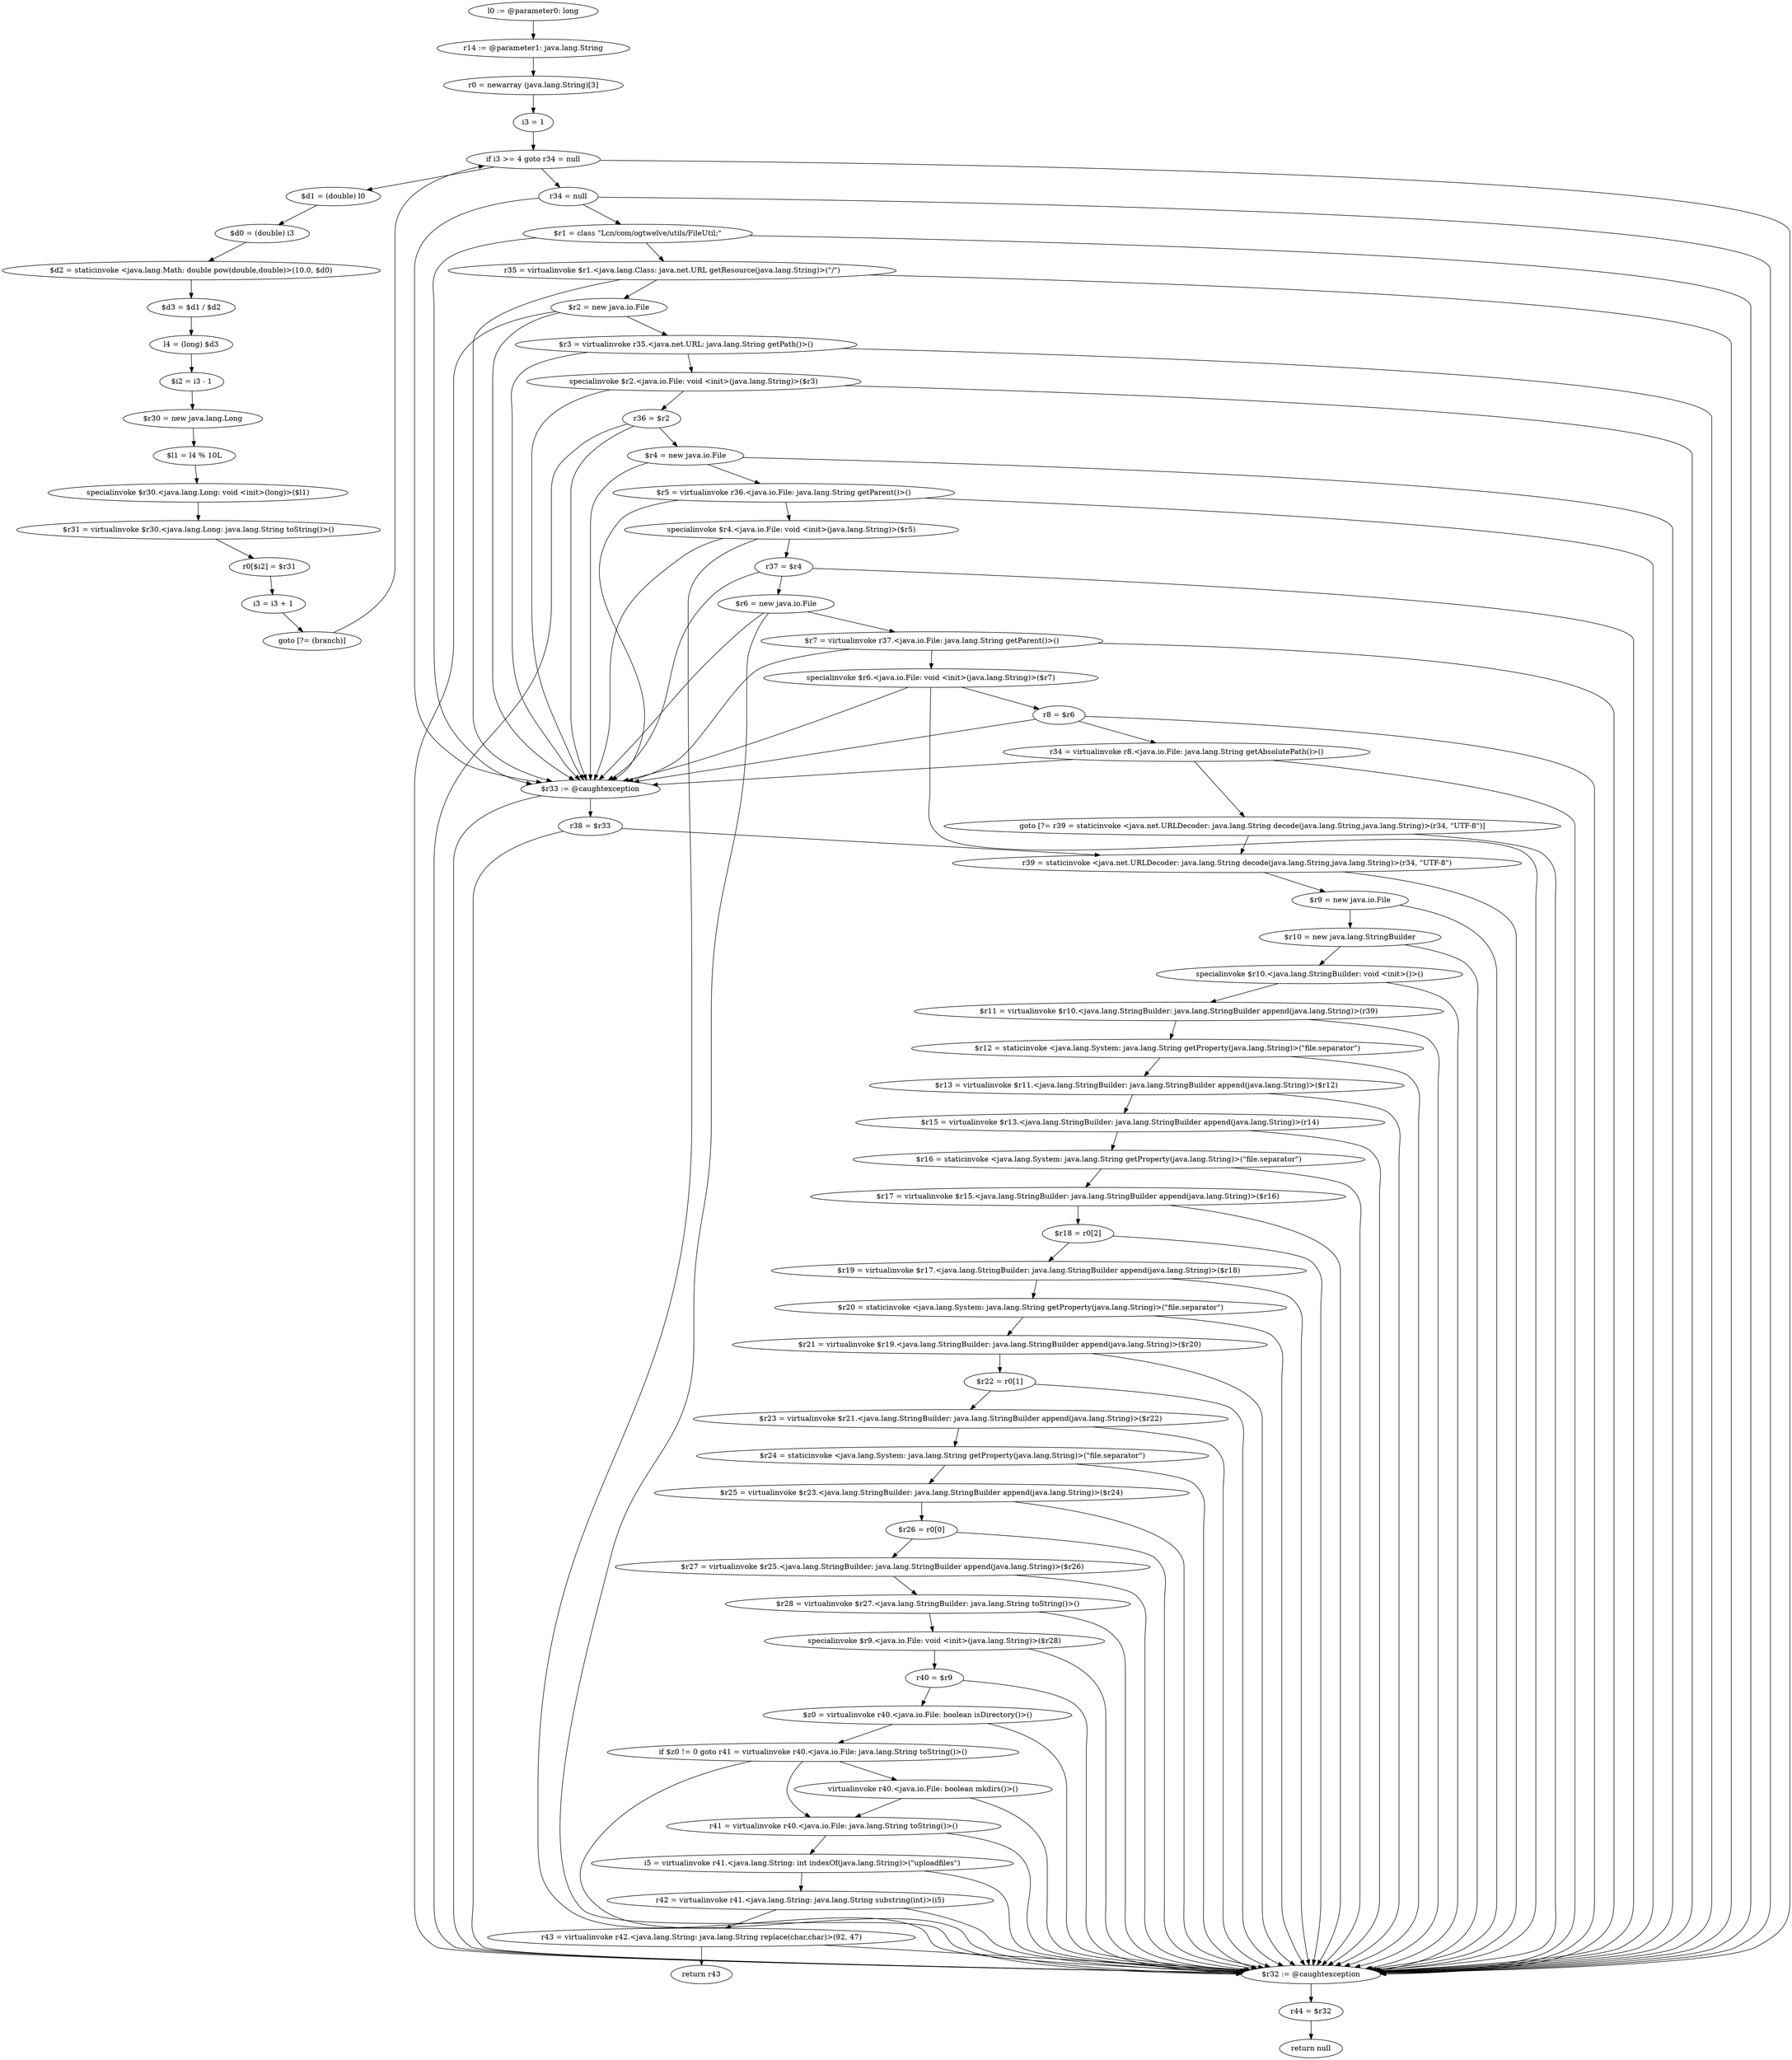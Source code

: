 digraph "unitGraph" {
    "l0 := @parameter0: long"
    "r14 := @parameter1: java.lang.String"
    "r0 = newarray (java.lang.String)[3]"
    "i3 = 1"
    "if i3 >= 4 goto r34 = null"
    "$d1 = (double) l0"
    "$d0 = (double) i3"
    "$d2 = staticinvoke <java.lang.Math: double pow(double,double)>(10.0, $d0)"
    "$d3 = $d1 / $d2"
    "l4 = (long) $d3"
    "$i2 = i3 - 1"
    "$r30 = new java.lang.Long"
    "$l1 = l4 % 10L"
    "specialinvoke $r30.<java.lang.Long: void <init>(long)>($l1)"
    "$r31 = virtualinvoke $r30.<java.lang.Long: java.lang.String toString()>()"
    "r0[$i2] = $r31"
    "i3 = i3 + 1"
    "goto [?= (branch)]"
    "r34 = null"
    "$r1 = class \"Lcn/com/ogtwelve/utils/FileUtil;\""
    "r35 = virtualinvoke $r1.<java.lang.Class: java.net.URL getResource(java.lang.String)>(\"/\")"
    "$r2 = new java.io.File"
    "$r3 = virtualinvoke r35.<java.net.URL: java.lang.String getPath()>()"
    "specialinvoke $r2.<java.io.File: void <init>(java.lang.String)>($r3)"
    "r36 = $r2"
    "$r4 = new java.io.File"
    "$r5 = virtualinvoke r36.<java.io.File: java.lang.String getParent()>()"
    "specialinvoke $r4.<java.io.File: void <init>(java.lang.String)>($r5)"
    "r37 = $r4"
    "$r6 = new java.io.File"
    "$r7 = virtualinvoke r37.<java.io.File: java.lang.String getParent()>()"
    "specialinvoke $r6.<java.io.File: void <init>(java.lang.String)>($r7)"
    "r8 = $r6"
    "r34 = virtualinvoke r8.<java.io.File: java.lang.String getAbsolutePath()>()"
    "goto [?= r39 = staticinvoke <java.net.URLDecoder: java.lang.String decode(java.lang.String,java.lang.String)>(r34, \"UTF-8\")]"
    "$r33 := @caughtexception"
    "r38 = $r33"
    "r39 = staticinvoke <java.net.URLDecoder: java.lang.String decode(java.lang.String,java.lang.String)>(r34, \"UTF-8\")"
    "$r9 = new java.io.File"
    "$r10 = new java.lang.StringBuilder"
    "specialinvoke $r10.<java.lang.StringBuilder: void <init>()>()"
    "$r11 = virtualinvoke $r10.<java.lang.StringBuilder: java.lang.StringBuilder append(java.lang.String)>(r39)"
    "$r12 = staticinvoke <java.lang.System: java.lang.String getProperty(java.lang.String)>(\"file.separator\")"
    "$r13 = virtualinvoke $r11.<java.lang.StringBuilder: java.lang.StringBuilder append(java.lang.String)>($r12)"
    "$r15 = virtualinvoke $r13.<java.lang.StringBuilder: java.lang.StringBuilder append(java.lang.String)>(r14)"
    "$r16 = staticinvoke <java.lang.System: java.lang.String getProperty(java.lang.String)>(\"file.separator\")"
    "$r17 = virtualinvoke $r15.<java.lang.StringBuilder: java.lang.StringBuilder append(java.lang.String)>($r16)"
    "$r18 = r0[2]"
    "$r19 = virtualinvoke $r17.<java.lang.StringBuilder: java.lang.StringBuilder append(java.lang.String)>($r18)"
    "$r20 = staticinvoke <java.lang.System: java.lang.String getProperty(java.lang.String)>(\"file.separator\")"
    "$r21 = virtualinvoke $r19.<java.lang.StringBuilder: java.lang.StringBuilder append(java.lang.String)>($r20)"
    "$r22 = r0[1]"
    "$r23 = virtualinvoke $r21.<java.lang.StringBuilder: java.lang.StringBuilder append(java.lang.String)>($r22)"
    "$r24 = staticinvoke <java.lang.System: java.lang.String getProperty(java.lang.String)>(\"file.separator\")"
    "$r25 = virtualinvoke $r23.<java.lang.StringBuilder: java.lang.StringBuilder append(java.lang.String)>($r24)"
    "$r26 = r0[0]"
    "$r27 = virtualinvoke $r25.<java.lang.StringBuilder: java.lang.StringBuilder append(java.lang.String)>($r26)"
    "$r28 = virtualinvoke $r27.<java.lang.StringBuilder: java.lang.String toString()>()"
    "specialinvoke $r9.<java.io.File: void <init>(java.lang.String)>($r28)"
    "r40 = $r9"
    "$z0 = virtualinvoke r40.<java.io.File: boolean isDirectory()>()"
    "if $z0 != 0 goto r41 = virtualinvoke r40.<java.io.File: java.lang.String toString()>()"
    "virtualinvoke r40.<java.io.File: boolean mkdirs()>()"
    "r41 = virtualinvoke r40.<java.io.File: java.lang.String toString()>()"
    "i5 = virtualinvoke r41.<java.lang.String: int indexOf(java.lang.String)>(\"uploadfiles\")"
    "r42 = virtualinvoke r41.<java.lang.String: java.lang.String substring(int)>(i5)"
    "r43 = virtualinvoke r42.<java.lang.String: java.lang.String replace(char,char)>(92, 47)"
    "return r43"
    "$r32 := @caughtexception"
    "r44 = $r32"
    "return null"
    "l0 := @parameter0: long"->"r14 := @parameter1: java.lang.String";
    "r14 := @parameter1: java.lang.String"->"r0 = newarray (java.lang.String)[3]";
    "r0 = newarray (java.lang.String)[3]"->"i3 = 1";
    "i3 = 1"->"if i3 >= 4 goto r34 = null";
    "if i3 >= 4 goto r34 = null"->"$d1 = (double) l0";
    "if i3 >= 4 goto r34 = null"->"r34 = null";
    "if i3 >= 4 goto r34 = null"->"$r32 := @caughtexception";
    "$d1 = (double) l0"->"$d0 = (double) i3";
    "$d0 = (double) i3"->"$d2 = staticinvoke <java.lang.Math: double pow(double,double)>(10.0, $d0)";
    "$d2 = staticinvoke <java.lang.Math: double pow(double,double)>(10.0, $d0)"->"$d3 = $d1 / $d2";
    "$d3 = $d1 / $d2"->"l4 = (long) $d3";
    "l4 = (long) $d3"->"$i2 = i3 - 1";
    "$i2 = i3 - 1"->"$r30 = new java.lang.Long";
    "$r30 = new java.lang.Long"->"$l1 = l4 % 10L";
    "$l1 = l4 % 10L"->"specialinvoke $r30.<java.lang.Long: void <init>(long)>($l1)";
    "specialinvoke $r30.<java.lang.Long: void <init>(long)>($l1)"->"$r31 = virtualinvoke $r30.<java.lang.Long: java.lang.String toString()>()";
    "$r31 = virtualinvoke $r30.<java.lang.Long: java.lang.String toString()>()"->"r0[$i2] = $r31";
    "r0[$i2] = $r31"->"i3 = i3 + 1";
    "i3 = i3 + 1"->"goto [?= (branch)]";
    "goto [?= (branch)]"->"if i3 >= 4 goto r34 = null";
    "r34 = null"->"$r33 := @caughtexception";
    "r34 = null"->"$r32 := @caughtexception";
    "r34 = null"->"$r1 = class \"Lcn/com/ogtwelve/utils/FileUtil;\"";
    "$r1 = class \"Lcn/com/ogtwelve/utils/FileUtil;\""->"$r33 := @caughtexception";
    "$r1 = class \"Lcn/com/ogtwelve/utils/FileUtil;\""->"$r32 := @caughtexception";
    "$r1 = class \"Lcn/com/ogtwelve/utils/FileUtil;\""->"r35 = virtualinvoke $r1.<java.lang.Class: java.net.URL getResource(java.lang.String)>(\"/\")";
    "r35 = virtualinvoke $r1.<java.lang.Class: java.net.URL getResource(java.lang.String)>(\"/\")"->"$r33 := @caughtexception";
    "r35 = virtualinvoke $r1.<java.lang.Class: java.net.URL getResource(java.lang.String)>(\"/\")"->"$r32 := @caughtexception";
    "r35 = virtualinvoke $r1.<java.lang.Class: java.net.URL getResource(java.lang.String)>(\"/\")"->"$r2 = new java.io.File";
    "$r2 = new java.io.File"->"$r33 := @caughtexception";
    "$r2 = new java.io.File"->"$r32 := @caughtexception";
    "$r2 = new java.io.File"->"$r3 = virtualinvoke r35.<java.net.URL: java.lang.String getPath()>()";
    "$r3 = virtualinvoke r35.<java.net.URL: java.lang.String getPath()>()"->"$r33 := @caughtexception";
    "$r3 = virtualinvoke r35.<java.net.URL: java.lang.String getPath()>()"->"$r32 := @caughtexception";
    "$r3 = virtualinvoke r35.<java.net.URL: java.lang.String getPath()>()"->"specialinvoke $r2.<java.io.File: void <init>(java.lang.String)>($r3)";
    "specialinvoke $r2.<java.io.File: void <init>(java.lang.String)>($r3)"->"$r33 := @caughtexception";
    "specialinvoke $r2.<java.io.File: void <init>(java.lang.String)>($r3)"->"$r32 := @caughtexception";
    "specialinvoke $r2.<java.io.File: void <init>(java.lang.String)>($r3)"->"r36 = $r2";
    "r36 = $r2"->"$r33 := @caughtexception";
    "r36 = $r2"->"$r32 := @caughtexception";
    "r36 = $r2"->"$r4 = new java.io.File";
    "$r4 = new java.io.File"->"$r33 := @caughtexception";
    "$r4 = new java.io.File"->"$r32 := @caughtexception";
    "$r4 = new java.io.File"->"$r5 = virtualinvoke r36.<java.io.File: java.lang.String getParent()>()";
    "$r5 = virtualinvoke r36.<java.io.File: java.lang.String getParent()>()"->"$r33 := @caughtexception";
    "$r5 = virtualinvoke r36.<java.io.File: java.lang.String getParent()>()"->"$r32 := @caughtexception";
    "$r5 = virtualinvoke r36.<java.io.File: java.lang.String getParent()>()"->"specialinvoke $r4.<java.io.File: void <init>(java.lang.String)>($r5)";
    "specialinvoke $r4.<java.io.File: void <init>(java.lang.String)>($r5)"->"$r33 := @caughtexception";
    "specialinvoke $r4.<java.io.File: void <init>(java.lang.String)>($r5)"->"$r32 := @caughtexception";
    "specialinvoke $r4.<java.io.File: void <init>(java.lang.String)>($r5)"->"r37 = $r4";
    "r37 = $r4"->"$r33 := @caughtexception";
    "r37 = $r4"->"$r32 := @caughtexception";
    "r37 = $r4"->"$r6 = new java.io.File";
    "$r6 = new java.io.File"->"$r33 := @caughtexception";
    "$r6 = new java.io.File"->"$r32 := @caughtexception";
    "$r6 = new java.io.File"->"$r7 = virtualinvoke r37.<java.io.File: java.lang.String getParent()>()";
    "$r7 = virtualinvoke r37.<java.io.File: java.lang.String getParent()>()"->"$r33 := @caughtexception";
    "$r7 = virtualinvoke r37.<java.io.File: java.lang.String getParent()>()"->"$r32 := @caughtexception";
    "$r7 = virtualinvoke r37.<java.io.File: java.lang.String getParent()>()"->"specialinvoke $r6.<java.io.File: void <init>(java.lang.String)>($r7)";
    "specialinvoke $r6.<java.io.File: void <init>(java.lang.String)>($r7)"->"$r33 := @caughtexception";
    "specialinvoke $r6.<java.io.File: void <init>(java.lang.String)>($r7)"->"$r32 := @caughtexception";
    "specialinvoke $r6.<java.io.File: void <init>(java.lang.String)>($r7)"->"r8 = $r6";
    "r8 = $r6"->"$r33 := @caughtexception";
    "r8 = $r6"->"$r32 := @caughtexception";
    "r8 = $r6"->"r34 = virtualinvoke r8.<java.io.File: java.lang.String getAbsolutePath()>()";
    "r34 = virtualinvoke r8.<java.io.File: java.lang.String getAbsolutePath()>()"->"$r33 := @caughtexception";
    "r34 = virtualinvoke r8.<java.io.File: java.lang.String getAbsolutePath()>()"->"$r32 := @caughtexception";
    "r34 = virtualinvoke r8.<java.io.File: java.lang.String getAbsolutePath()>()"->"goto [?= r39 = staticinvoke <java.net.URLDecoder: java.lang.String decode(java.lang.String,java.lang.String)>(r34, \"UTF-8\")]";
    "goto [?= r39 = staticinvoke <java.net.URLDecoder: java.lang.String decode(java.lang.String,java.lang.String)>(r34, \"UTF-8\")]"->"r39 = staticinvoke <java.net.URLDecoder: java.lang.String decode(java.lang.String,java.lang.String)>(r34, \"UTF-8\")";
    "goto [?= r39 = staticinvoke <java.net.URLDecoder: java.lang.String decode(java.lang.String,java.lang.String)>(r34, \"UTF-8\")]"->"$r32 := @caughtexception";
    "$r33 := @caughtexception"->"r38 = $r33";
    "$r33 := @caughtexception"->"$r32 := @caughtexception";
    "r38 = $r33"->"r39 = staticinvoke <java.net.URLDecoder: java.lang.String decode(java.lang.String,java.lang.String)>(r34, \"UTF-8\")";
    "r38 = $r33"->"$r32 := @caughtexception";
    "r39 = staticinvoke <java.net.URLDecoder: java.lang.String decode(java.lang.String,java.lang.String)>(r34, \"UTF-8\")"->"$r9 = new java.io.File";
    "r39 = staticinvoke <java.net.URLDecoder: java.lang.String decode(java.lang.String,java.lang.String)>(r34, \"UTF-8\")"->"$r32 := @caughtexception";
    "$r9 = new java.io.File"->"$r10 = new java.lang.StringBuilder";
    "$r9 = new java.io.File"->"$r32 := @caughtexception";
    "$r10 = new java.lang.StringBuilder"->"specialinvoke $r10.<java.lang.StringBuilder: void <init>()>()";
    "$r10 = new java.lang.StringBuilder"->"$r32 := @caughtexception";
    "specialinvoke $r10.<java.lang.StringBuilder: void <init>()>()"->"$r11 = virtualinvoke $r10.<java.lang.StringBuilder: java.lang.StringBuilder append(java.lang.String)>(r39)";
    "specialinvoke $r10.<java.lang.StringBuilder: void <init>()>()"->"$r32 := @caughtexception";
    "$r11 = virtualinvoke $r10.<java.lang.StringBuilder: java.lang.StringBuilder append(java.lang.String)>(r39)"->"$r12 = staticinvoke <java.lang.System: java.lang.String getProperty(java.lang.String)>(\"file.separator\")";
    "$r11 = virtualinvoke $r10.<java.lang.StringBuilder: java.lang.StringBuilder append(java.lang.String)>(r39)"->"$r32 := @caughtexception";
    "$r12 = staticinvoke <java.lang.System: java.lang.String getProperty(java.lang.String)>(\"file.separator\")"->"$r13 = virtualinvoke $r11.<java.lang.StringBuilder: java.lang.StringBuilder append(java.lang.String)>($r12)";
    "$r12 = staticinvoke <java.lang.System: java.lang.String getProperty(java.lang.String)>(\"file.separator\")"->"$r32 := @caughtexception";
    "$r13 = virtualinvoke $r11.<java.lang.StringBuilder: java.lang.StringBuilder append(java.lang.String)>($r12)"->"$r15 = virtualinvoke $r13.<java.lang.StringBuilder: java.lang.StringBuilder append(java.lang.String)>(r14)";
    "$r13 = virtualinvoke $r11.<java.lang.StringBuilder: java.lang.StringBuilder append(java.lang.String)>($r12)"->"$r32 := @caughtexception";
    "$r15 = virtualinvoke $r13.<java.lang.StringBuilder: java.lang.StringBuilder append(java.lang.String)>(r14)"->"$r16 = staticinvoke <java.lang.System: java.lang.String getProperty(java.lang.String)>(\"file.separator\")";
    "$r15 = virtualinvoke $r13.<java.lang.StringBuilder: java.lang.StringBuilder append(java.lang.String)>(r14)"->"$r32 := @caughtexception";
    "$r16 = staticinvoke <java.lang.System: java.lang.String getProperty(java.lang.String)>(\"file.separator\")"->"$r17 = virtualinvoke $r15.<java.lang.StringBuilder: java.lang.StringBuilder append(java.lang.String)>($r16)";
    "$r16 = staticinvoke <java.lang.System: java.lang.String getProperty(java.lang.String)>(\"file.separator\")"->"$r32 := @caughtexception";
    "$r17 = virtualinvoke $r15.<java.lang.StringBuilder: java.lang.StringBuilder append(java.lang.String)>($r16)"->"$r18 = r0[2]";
    "$r17 = virtualinvoke $r15.<java.lang.StringBuilder: java.lang.StringBuilder append(java.lang.String)>($r16)"->"$r32 := @caughtexception";
    "$r18 = r0[2]"->"$r19 = virtualinvoke $r17.<java.lang.StringBuilder: java.lang.StringBuilder append(java.lang.String)>($r18)";
    "$r18 = r0[2]"->"$r32 := @caughtexception";
    "$r19 = virtualinvoke $r17.<java.lang.StringBuilder: java.lang.StringBuilder append(java.lang.String)>($r18)"->"$r20 = staticinvoke <java.lang.System: java.lang.String getProperty(java.lang.String)>(\"file.separator\")";
    "$r19 = virtualinvoke $r17.<java.lang.StringBuilder: java.lang.StringBuilder append(java.lang.String)>($r18)"->"$r32 := @caughtexception";
    "$r20 = staticinvoke <java.lang.System: java.lang.String getProperty(java.lang.String)>(\"file.separator\")"->"$r21 = virtualinvoke $r19.<java.lang.StringBuilder: java.lang.StringBuilder append(java.lang.String)>($r20)";
    "$r20 = staticinvoke <java.lang.System: java.lang.String getProperty(java.lang.String)>(\"file.separator\")"->"$r32 := @caughtexception";
    "$r21 = virtualinvoke $r19.<java.lang.StringBuilder: java.lang.StringBuilder append(java.lang.String)>($r20)"->"$r22 = r0[1]";
    "$r21 = virtualinvoke $r19.<java.lang.StringBuilder: java.lang.StringBuilder append(java.lang.String)>($r20)"->"$r32 := @caughtexception";
    "$r22 = r0[1]"->"$r23 = virtualinvoke $r21.<java.lang.StringBuilder: java.lang.StringBuilder append(java.lang.String)>($r22)";
    "$r22 = r0[1]"->"$r32 := @caughtexception";
    "$r23 = virtualinvoke $r21.<java.lang.StringBuilder: java.lang.StringBuilder append(java.lang.String)>($r22)"->"$r24 = staticinvoke <java.lang.System: java.lang.String getProperty(java.lang.String)>(\"file.separator\")";
    "$r23 = virtualinvoke $r21.<java.lang.StringBuilder: java.lang.StringBuilder append(java.lang.String)>($r22)"->"$r32 := @caughtexception";
    "$r24 = staticinvoke <java.lang.System: java.lang.String getProperty(java.lang.String)>(\"file.separator\")"->"$r25 = virtualinvoke $r23.<java.lang.StringBuilder: java.lang.StringBuilder append(java.lang.String)>($r24)";
    "$r24 = staticinvoke <java.lang.System: java.lang.String getProperty(java.lang.String)>(\"file.separator\")"->"$r32 := @caughtexception";
    "$r25 = virtualinvoke $r23.<java.lang.StringBuilder: java.lang.StringBuilder append(java.lang.String)>($r24)"->"$r26 = r0[0]";
    "$r25 = virtualinvoke $r23.<java.lang.StringBuilder: java.lang.StringBuilder append(java.lang.String)>($r24)"->"$r32 := @caughtexception";
    "$r26 = r0[0]"->"$r27 = virtualinvoke $r25.<java.lang.StringBuilder: java.lang.StringBuilder append(java.lang.String)>($r26)";
    "$r26 = r0[0]"->"$r32 := @caughtexception";
    "$r27 = virtualinvoke $r25.<java.lang.StringBuilder: java.lang.StringBuilder append(java.lang.String)>($r26)"->"$r28 = virtualinvoke $r27.<java.lang.StringBuilder: java.lang.String toString()>()";
    "$r27 = virtualinvoke $r25.<java.lang.StringBuilder: java.lang.StringBuilder append(java.lang.String)>($r26)"->"$r32 := @caughtexception";
    "$r28 = virtualinvoke $r27.<java.lang.StringBuilder: java.lang.String toString()>()"->"specialinvoke $r9.<java.io.File: void <init>(java.lang.String)>($r28)";
    "$r28 = virtualinvoke $r27.<java.lang.StringBuilder: java.lang.String toString()>()"->"$r32 := @caughtexception";
    "specialinvoke $r9.<java.io.File: void <init>(java.lang.String)>($r28)"->"r40 = $r9";
    "specialinvoke $r9.<java.io.File: void <init>(java.lang.String)>($r28)"->"$r32 := @caughtexception";
    "r40 = $r9"->"$z0 = virtualinvoke r40.<java.io.File: boolean isDirectory()>()";
    "r40 = $r9"->"$r32 := @caughtexception";
    "$z0 = virtualinvoke r40.<java.io.File: boolean isDirectory()>()"->"if $z0 != 0 goto r41 = virtualinvoke r40.<java.io.File: java.lang.String toString()>()";
    "$z0 = virtualinvoke r40.<java.io.File: boolean isDirectory()>()"->"$r32 := @caughtexception";
    "if $z0 != 0 goto r41 = virtualinvoke r40.<java.io.File: java.lang.String toString()>()"->"virtualinvoke r40.<java.io.File: boolean mkdirs()>()";
    "if $z0 != 0 goto r41 = virtualinvoke r40.<java.io.File: java.lang.String toString()>()"->"r41 = virtualinvoke r40.<java.io.File: java.lang.String toString()>()";
    "if $z0 != 0 goto r41 = virtualinvoke r40.<java.io.File: java.lang.String toString()>()"->"$r32 := @caughtexception";
    "virtualinvoke r40.<java.io.File: boolean mkdirs()>()"->"r41 = virtualinvoke r40.<java.io.File: java.lang.String toString()>()";
    "virtualinvoke r40.<java.io.File: boolean mkdirs()>()"->"$r32 := @caughtexception";
    "r41 = virtualinvoke r40.<java.io.File: java.lang.String toString()>()"->"i5 = virtualinvoke r41.<java.lang.String: int indexOf(java.lang.String)>(\"uploadfiles\")";
    "r41 = virtualinvoke r40.<java.io.File: java.lang.String toString()>()"->"$r32 := @caughtexception";
    "i5 = virtualinvoke r41.<java.lang.String: int indexOf(java.lang.String)>(\"uploadfiles\")"->"r42 = virtualinvoke r41.<java.lang.String: java.lang.String substring(int)>(i5)";
    "i5 = virtualinvoke r41.<java.lang.String: int indexOf(java.lang.String)>(\"uploadfiles\")"->"$r32 := @caughtexception";
    "r42 = virtualinvoke r41.<java.lang.String: java.lang.String substring(int)>(i5)"->"r43 = virtualinvoke r42.<java.lang.String: java.lang.String replace(char,char)>(92, 47)";
    "r42 = virtualinvoke r41.<java.lang.String: java.lang.String substring(int)>(i5)"->"$r32 := @caughtexception";
    "r43 = virtualinvoke r42.<java.lang.String: java.lang.String replace(char,char)>(92, 47)"->"return r43";
    "r43 = virtualinvoke r42.<java.lang.String: java.lang.String replace(char,char)>(92, 47)"->"$r32 := @caughtexception";
    "$r32 := @caughtexception"->"r44 = $r32";
    "r44 = $r32"->"return null";
}
